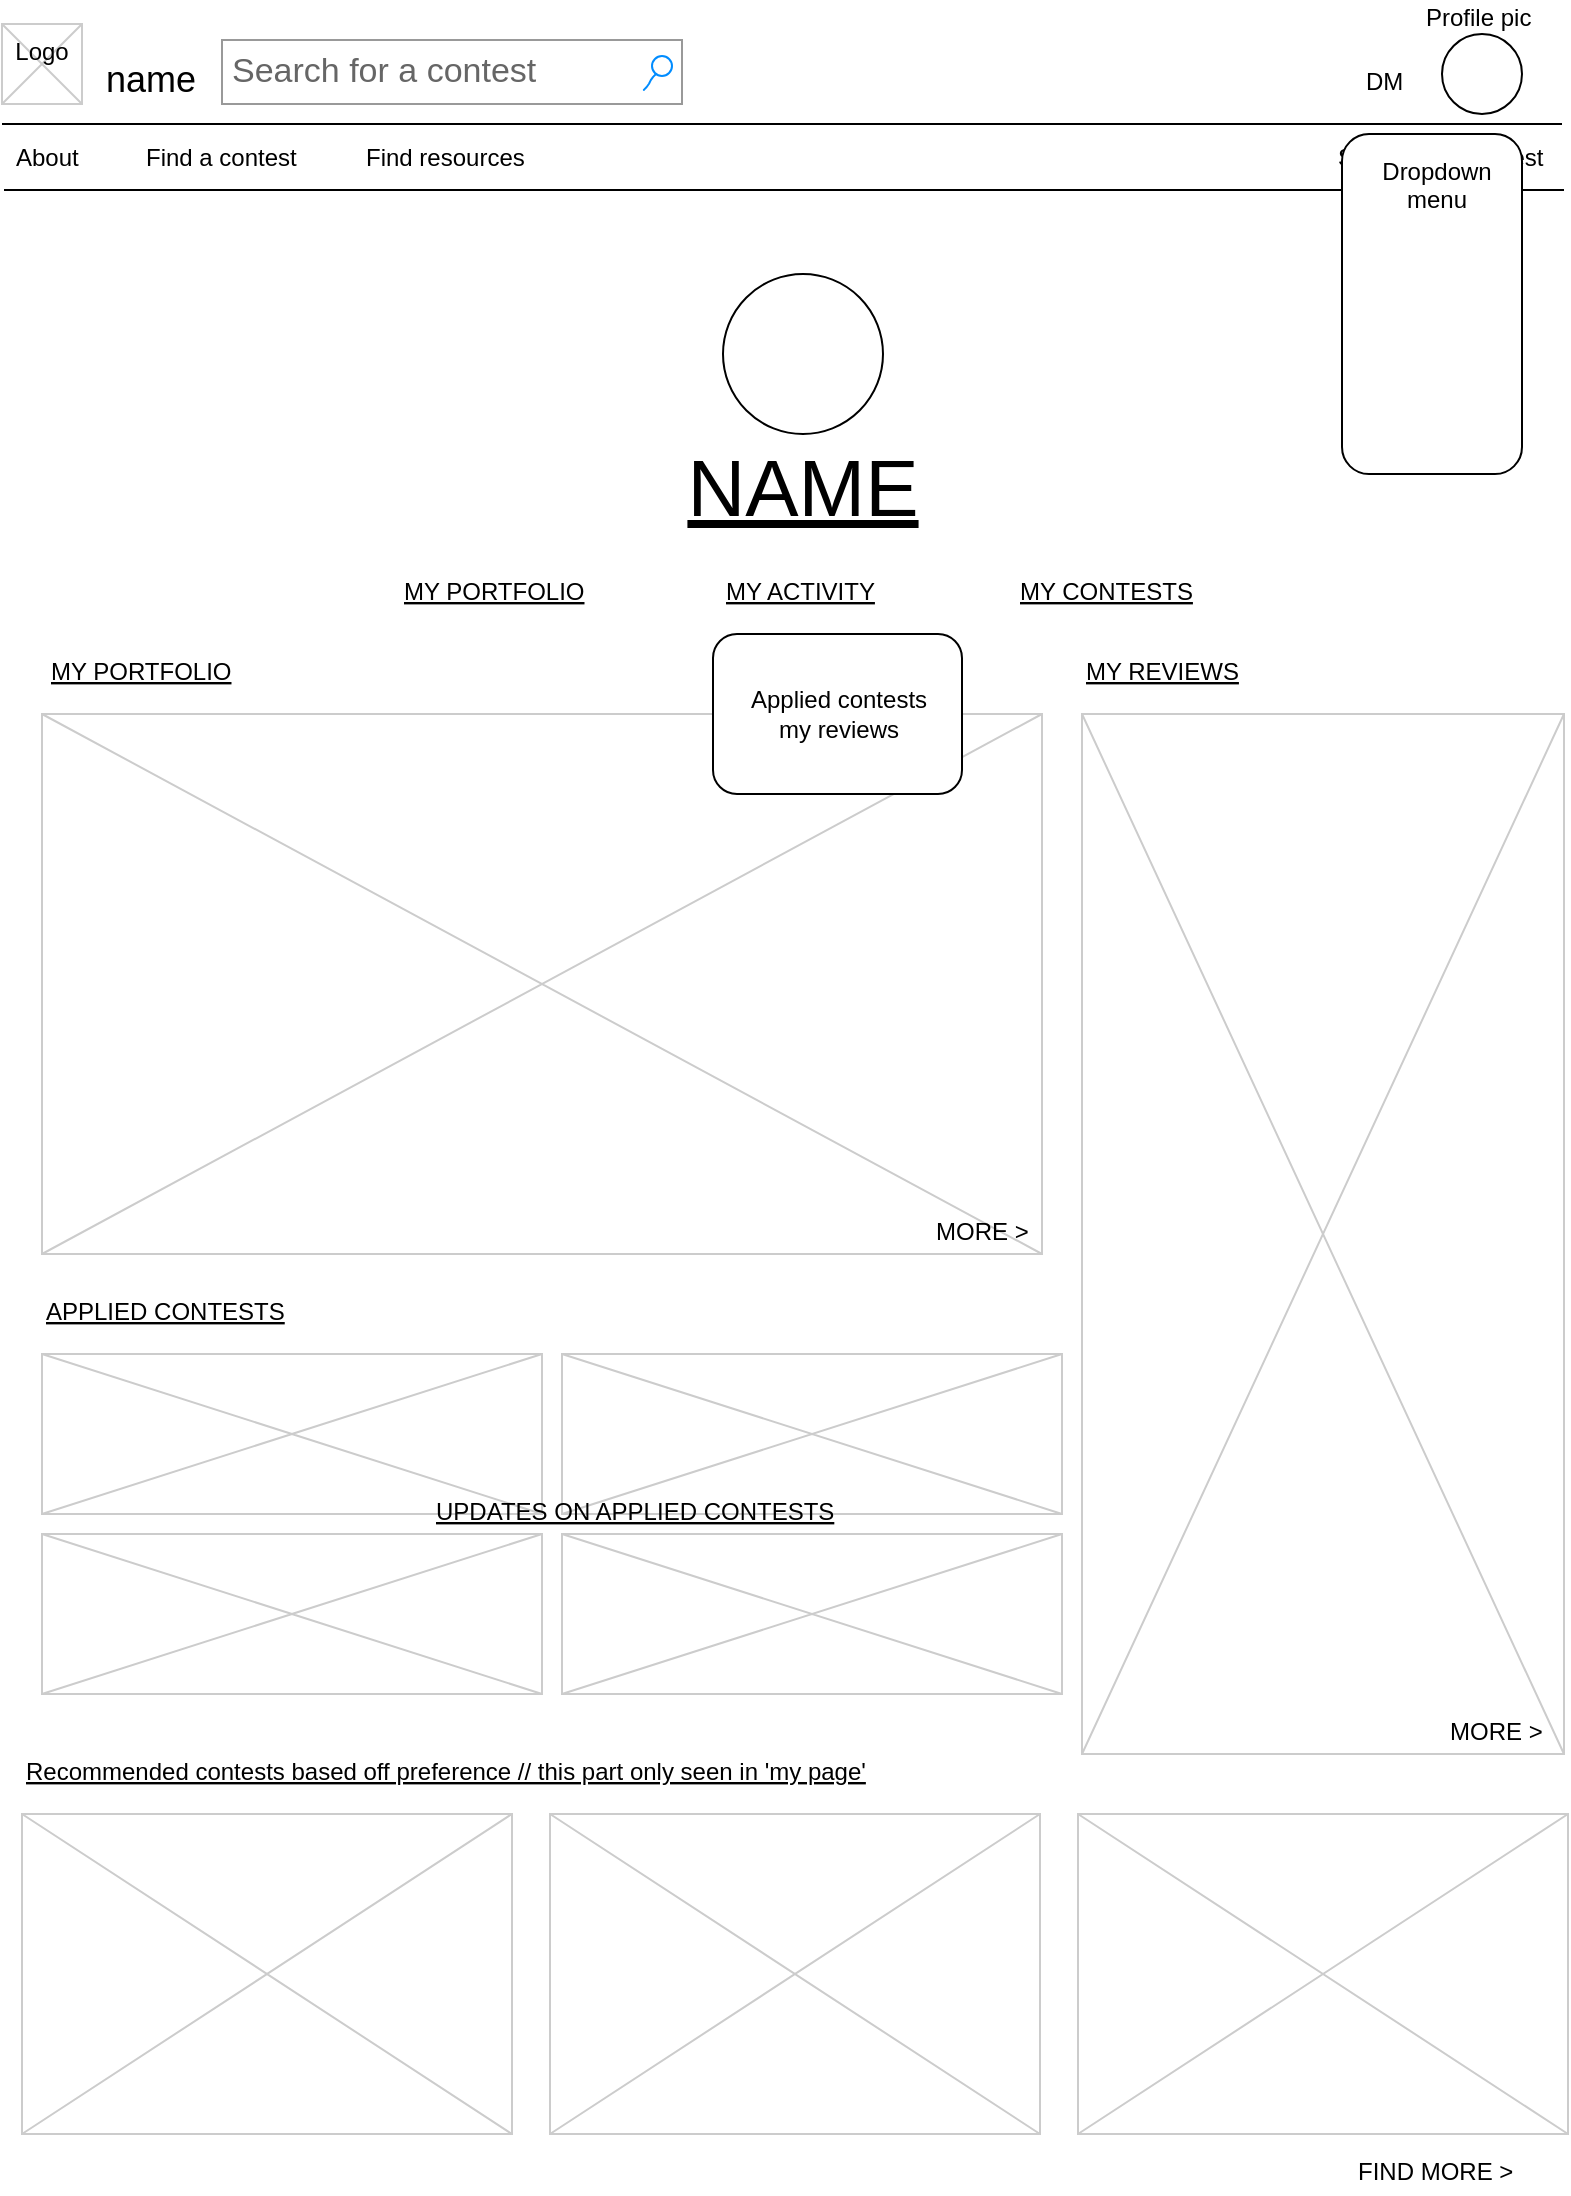 <mxfile version="20.4.0" type="google"><diagram name="Page-1" id="f1b7ffb7-ca1e-a977-7cf5-a751b3c06c05"><mxGraphModel grid="1" page="1" gridSize="10" guides="1" tooltips="1" connect="1" arrows="1" fold="1" pageScale="1" pageWidth="826" pageHeight="1169" background="#ffffff" math="0" shadow="0"><root><mxCell id="0"/><mxCell id="1" parent="0"/><mxCell id="14" value="" style="verticalLabelPosition=bottom;verticalAlign=top;strokeWidth=1;shape=mxgraph.mockup.graphics.iconGrid;strokeColor=#CCCCCC;gridSize=1,1;" vertex="1" parent="1"><mxGeometry x="40" y="680" width="250" height="80" as="geometry"/></mxCell><mxCell id="2" value="name" style="text;spacingTop=-5;fontSize=18;fontStyle=0" vertex="1" parent="1"><mxGeometry x="70" y="30" width="230" height="20" as="geometry"/></mxCell><mxCell id="3" value="" style="line;strokeWidth=1" vertex="1" parent="1"><mxGeometry x="20" y="60" width="780" height="10" as="geometry"/></mxCell><mxCell id="4" value="" style="line;strokeWidth=1" vertex="1" parent="1"><mxGeometry x="21" y="93" width="780" height="10" as="geometry"/></mxCell><mxCell id="6" value="About" style="text;spacingTop=-5;" vertex="1" parent="1"><mxGeometry x="25.0" y="73.0" width="30" height="20" as="geometry"/></mxCell><mxCell id="7" value="Start a new contest" style="text;spacingTop=-5;" vertex="1" parent="1"><mxGeometry x="686" y="73" width="110" height="20" as="geometry"/></mxCell><mxCell id="8" value="MY REVIEWS" style="text;spacingTop=-5;align=left;fontStyle=4" vertex="1" parent="1"><mxGeometry x="560" y="330" width="140" height="20" as="geometry"/></mxCell><mxCell id="20" value="" style="verticalLabelPosition=bottom;verticalAlign=top;strokeWidth=1;shape=mxgraph.mockup.graphics.iconGrid;strokeColor=#CCCCCC;gridSize=1,1;" vertex="1" parent="1"><mxGeometry x="20" y="15" width="40" height="40" as="geometry"/></mxCell><mxCell id="21" value="Logo" style="text;spacingTop=-5;align=center" vertex="1" parent="1"><mxGeometry x="20" y="20" width="40" height="40" as="geometry"/></mxCell><mxCell id="23" value="Find a contest" style="text;spacingTop=-5;" vertex="1" parent="1"><mxGeometry x="90" y="73" width="100" height="20" as="geometry"/></mxCell><mxCell id="24" value="Find resources" style="text;spacingTop=-5;" vertex="1" parent="1"><mxGeometry x="200" y="73.0" width="30" height="20" as="geometry"/></mxCell><mxCell id="25" value="" style="verticalLabelPosition=bottom;verticalAlign=top;strokeWidth=1;shape=mxgraph.mockup.graphics.iconGrid;strokeColor=#CCCCCC;gridSize=1,1;" vertex="1" parent="1"><mxGeometry x="40" y="360" width="500" height="270" as="geometry"/></mxCell><mxCell id="28" value="DM" style="text;spacingTop=-5;" vertex="1" parent="1"><mxGeometry x="700" y="35" width="30" height="20" as="geometry"/></mxCell><mxCell id="ByGxCC07qfb1f_L_One0-66" value="Search for a contest" style="strokeWidth=1;shadow=0;dashed=0;align=center;html=1;shape=mxgraph.mockup.forms.searchBox;strokeColor=#999999;mainText=;strokeColor2=#008cff;fontColor=#666666;fontSize=17;align=left;spacingLeft=3;rounded=0;labelBackgroundColor=none;comic=1;" vertex="1" parent="1"><mxGeometry x="130" y="23" width="230" height="32" as="geometry"/></mxCell><mxCell id="15" value="MY PORTFOLIO" style="text;spacingTop=-5;fontStyle=4" vertex="1" parent="1"><mxGeometry x="42.5" y="330" width="75" height="20" as="geometry"/></mxCell><mxCell id="ByGxCC07qfb1f_L_One0-90" value="" style="verticalLabelPosition=bottom;verticalAlign=top;strokeWidth=1;shape=mxgraph.mockup.graphics.iconGrid;strokeColor=#CCCCCC;gridSize=1,1;" vertex="1" parent="1"><mxGeometry x="560" y="360" width="241" height="520" as="geometry"/></mxCell><mxCell id="ByGxCC07qfb1f_L_One0-91" value="APPLIED CONTESTS" style="text;spacingTop=-5;fontStyle=4" vertex="1" parent="1"><mxGeometry x="40" y="650" width="100" height="20" as="geometry"/></mxCell><mxCell id="ByGxCC07qfb1f_L_One0-92" value="" style="verticalLabelPosition=bottom;verticalAlign=top;strokeWidth=1;shape=mxgraph.mockup.graphics.iconGrid;strokeColor=#CCCCCC;gridSize=1,1;flipH=1;flipV=1;" vertex="1" parent="1"><mxGeometry x="30" y="910" width="245" height="160" as="geometry"/></mxCell><mxCell id="ByGxCC07qfb1f_L_One0-93" value="" style="verticalLabelPosition=bottom;verticalAlign=top;strokeWidth=1;shape=mxgraph.mockup.graphics.iconGrid;strokeColor=#CCCCCC;gridSize=1,1;flipH=1;flipV=1;" vertex="1" parent="1"><mxGeometry x="294" y="910" width="245" height="160" as="geometry"/></mxCell><mxCell id="ByGxCC07qfb1f_L_One0-94" value="FIND MORE &gt;" style="text;spacingTop=-5;fontStyle=0" vertex="1" parent="1"><mxGeometry x="696" y="1080" width="100" height="20" as="geometry"/></mxCell><mxCell id="3bASBYPy4zxLhahzH1TB-28" value="" style="ellipse;whiteSpace=wrap;html=1;" vertex="1" parent="1"><mxGeometry x="740" y="20" width="40" height="40" as="geometry"/></mxCell><mxCell id="3bASBYPy4zxLhahzH1TB-29" value="Profile pic" style="text;spacingTop=-5;" vertex="1" parent="1"><mxGeometry x="730" y="3" width="60" height="20" as="geometry"/></mxCell><mxCell id="3bASBYPy4zxLhahzH1TB-32" value="" style="rounded=1;whiteSpace=wrap;html=1;" vertex="1" parent="1"><mxGeometry x="690" y="70" width="90" height="170" as="geometry"/></mxCell><mxCell id="3bASBYPy4zxLhahzH1TB-33" value="Dropdown&#10;menu" style="text;spacingTop=-5;align=center;" vertex="1" parent="1"><mxGeometry x="700" y="80" width="75" height="100" as="geometry"/></mxCell><mxCell id="3bASBYPy4zxLhahzH1TB-34" value="" style="ellipse;whiteSpace=wrap;html=1;" vertex="1" parent="1"><mxGeometry x="380.5" y="140" width="80" height="80" as="geometry"/></mxCell><mxCell id="3bASBYPy4zxLhahzH1TB-36" value="NAME" style="text;spacingTop=-5;fontStyle=4;fontSize=40;align=center;" vertex="1" parent="1"><mxGeometry x="370.5" y="220" width="100" height="20" as="geometry"/></mxCell><mxCell id="3bASBYPy4zxLhahzH1TB-37" value="MY ACTIVITY" style="text;spacingTop=-5;fontStyle=4" vertex="1" parent="1"><mxGeometry x="380" y="290" width="75" height="20" as="geometry"/></mxCell><mxCell id="3bASBYPy4zxLhahzH1TB-38" value="MY CONTESTS" style="text;spacingTop=-5;fontStyle=4" vertex="1" parent="1"><mxGeometry x="527" y="290" width="75" height="20" as="geometry"/></mxCell><mxCell id="3bASBYPy4zxLhahzH1TB-39" value="" style="verticalLabelPosition=bottom;verticalAlign=top;strokeWidth=1;shape=mxgraph.mockup.graphics.iconGrid;strokeColor=#CCCCCC;gridSize=1,1;" vertex="1" parent="1"><mxGeometry x="300" y="680" width="250" height="80" as="geometry"/></mxCell><mxCell id="3bASBYPy4zxLhahzH1TB-40" value="" style="verticalLabelPosition=bottom;verticalAlign=top;strokeWidth=1;shape=mxgraph.mockup.graphics.iconGrid;strokeColor=#CCCCCC;gridSize=1,1;" vertex="1" parent="1"><mxGeometry x="300" y="770" width="250" height="80" as="geometry"/></mxCell><mxCell id="3bASBYPy4zxLhahzH1TB-41" value="" style="verticalLabelPosition=bottom;verticalAlign=top;strokeWidth=1;shape=mxgraph.mockup.graphics.iconGrid;strokeColor=#CCCCCC;gridSize=1,1;" vertex="1" parent="1"><mxGeometry x="40" y="770" width="250" height="80" as="geometry"/></mxCell><mxCell id="3bASBYPy4zxLhahzH1TB-43" value="Recommended contests based off preference // this part only seen in 'my page'" style="text;spacingTop=-5;fontStyle=4" vertex="1" parent="1"><mxGeometry x="30" y="880" width="100" height="20" as="geometry"/></mxCell><mxCell id="3bASBYPy4zxLhahzH1TB-44" value="MORE &gt;" style="text;spacingTop=-5;fontStyle=0" vertex="1" parent="1"><mxGeometry x="485" y="610" width="54" height="20" as="geometry"/></mxCell><mxCell id="3bASBYPy4zxLhahzH1TB-48" value="" style="verticalLabelPosition=bottom;verticalAlign=top;strokeWidth=1;shape=mxgraph.mockup.graphics.iconGrid;strokeColor=#CCCCCC;gridSize=1,1;flipH=1;flipV=1;" vertex="1" parent="1"><mxGeometry x="558" y="910" width="245" height="160" as="geometry"/></mxCell><mxCell id="3bASBYPy4zxLhahzH1TB-50" value="UPDATES ON APPLIED CONTESTS" style="text;spacingTop=-5;fontStyle=4" vertex="1" parent="1"><mxGeometry x="235" y="750" width="100" height="20" as="geometry"/></mxCell><mxCell id="3bASBYPy4zxLhahzH1TB-51" value="MORE &gt;" style="text;spacingTop=-5;fontStyle=0" vertex="1" parent="1"><mxGeometry x="742" y="860" width="54" height="20" as="geometry"/></mxCell><mxCell id="3bASBYPy4zxLhahzH1TB-52" value="MY PORTFOLIO" style="text;spacingTop=-5;fontStyle=4" vertex="1" parent="1"><mxGeometry x="219" y="290" width="75" height="20" as="geometry"/></mxCell><mxCell id="3bASBYPy4zxLhahzH1TB-54" value="Applied contests&lt;br&gt;my reviews" style="rounded=1;whiteSpace=wrap;html=1;" vertex="1" parent="1"><mxGeometry x="375.5" y="320" width="124.5" height="80" as="geometry"/></mxCell></root></mxGraphModel></diagram></mxfile>